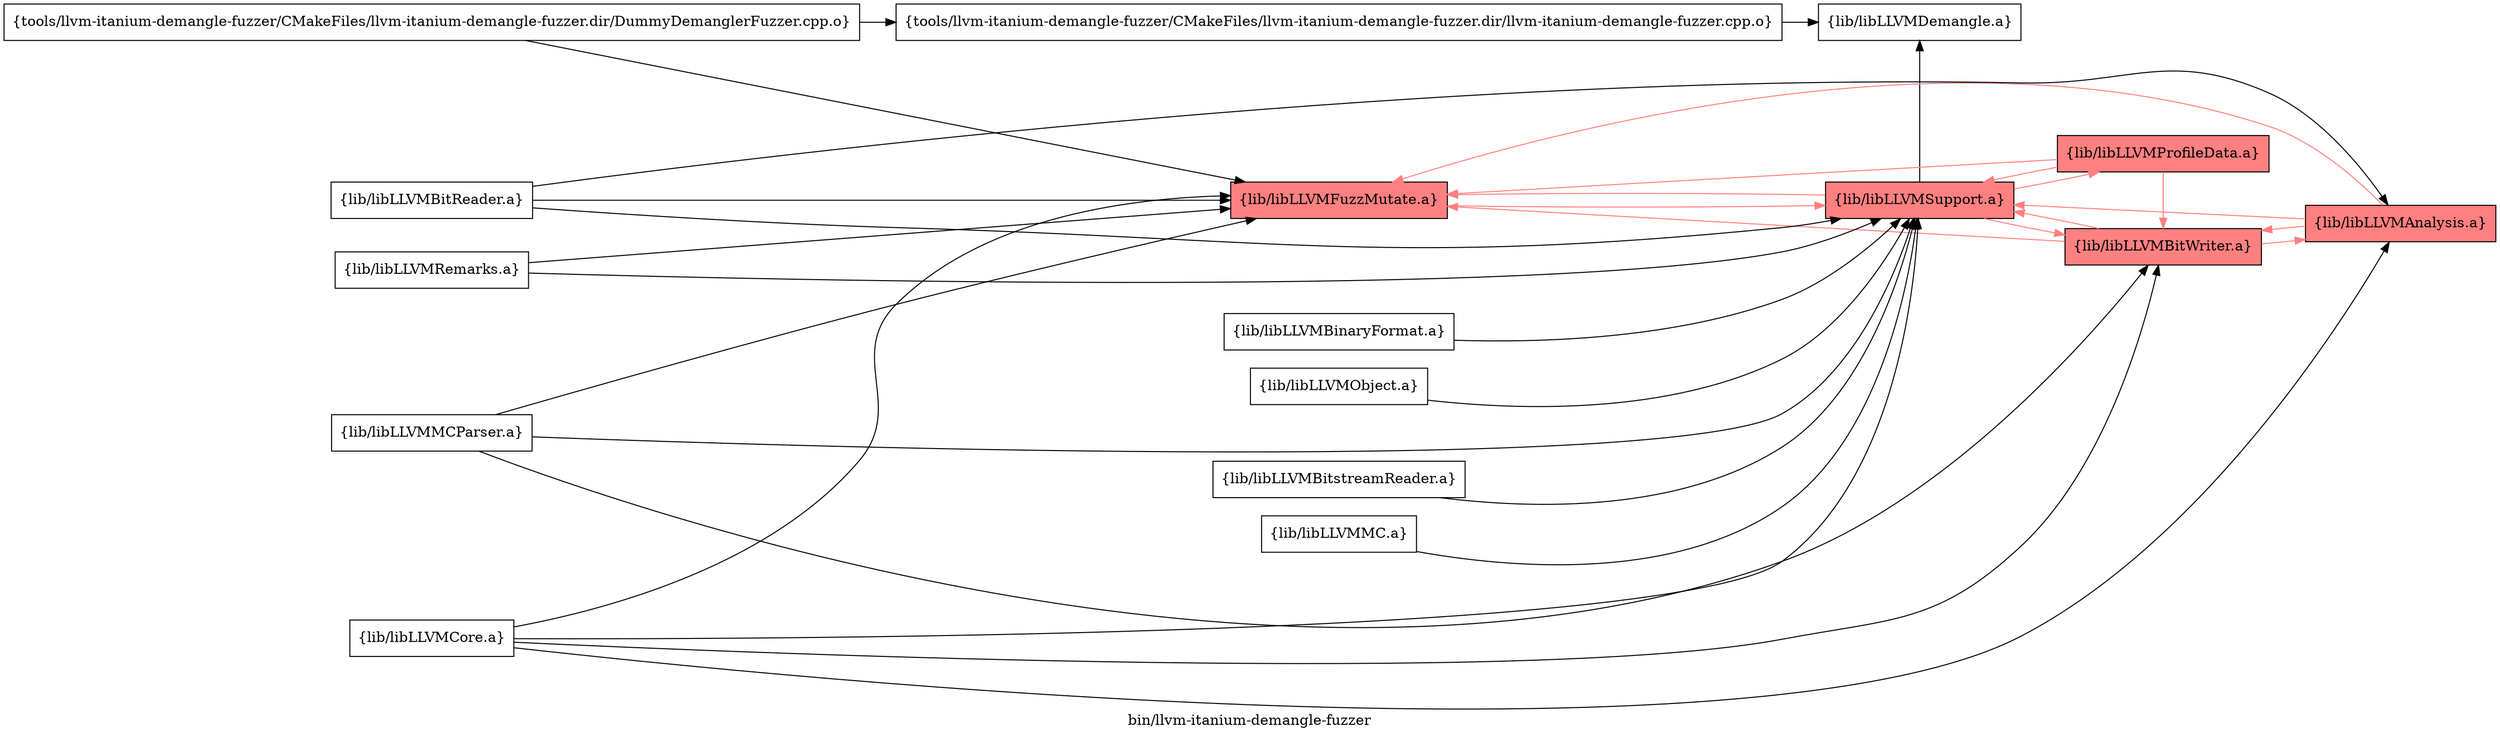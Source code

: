 digraph "bin/llvm-itanium-demangle-fuzzer" {
	label="bin/llvm-itanium-demangle-fuzzer";
	rankdir="LR"
	{ rank=same; Node0x56048f8c8278;  }
	{ rank=same; Node0x56048f8c7d28; Node0x56048f8ccaf8;  }
	{ rank=same; Node0x56048f8ccff8; Node0x56048f8c6478;  }
	{ rank=same; Node0x56048f8c5f78; Node0x56048f8c75f8;  }

	Node0x56048f8c8278 [shape=record,shape=box,group=0,label="{tools/llvm-itanium-demangle-fuzzer/CMakeFiles/llvm-itanium-demangle-fuzzer.dir/DummyDemanglerFuzzer.cpp.o}"];
	Node0x56048f8c8278 -> Node0x56048f8c7d28;
	Node0x56048f8c8278 -> Node0x56048f8ccaf8;
	Node0x56048f8c7d28 [shape=record,shape=box,group=0,label="{tools/llvm-itanium-demangle-fuzzer/CMakeFiles/llvm-itanium-demangle-fuzzer.dir/llvm-itanium-demangle-fuzzer.cpp.o}"];
	Node0x56048f8c7d28 -> Node0x56048f8ccff8;
	Node0x56048f8ccaf8 [shape=record,shape=box,style=filled,fillcolor="1.000000 0.5 1",group=1,label="{lib/libLLVMFuzzMutate.a}"];
	Node0x56048f8ccaf8 -> Node0x56048f8c6478[color="1.000000 0.5 1"];
	Node0x56048f8ccff8 [shape=record,shape=box,group=0,label="{lib/libLLVMDemangle.a}"];
	Node0x56048f8c6478 [shape=record,shape=box,style=filled,fillcolor="1.000000 0.5 1",group=1,label="{lib/libLLVMSupport.a}"];
	Node0x56048f8c6478 -> Node0x56048f8ccaf8[color="1.000000 0.5 1"];
	Node0x56048f8c6478 -> Node0x56048f8c5f78[color="1.000000 0.5 1"];
	Node0x56048f8c6478 -> Node0x56048f8ccff8;
	Node0x56048f8c6478 -> Node0x56048f8c75f8[color="1.000000 0.5 1"];
	Node0x56048f8c5f78 [shape=record,shape=box,style=filled,fillcolor="1.000000 0.5 1",group=1,label="{lib/libLLVMBitWriter.a}"];
	Node0x56048f8c5f78 -> Node0x56048f8ccaf8[color="1.000000 0.5 1"];
	Node0x56048f8c5f78 -> Node0x56048f8c6478[color="1.000000 0.5 1"];
	Node0x56048f8c5f78 -> Node0x56048f8c5578[color="1.000000 0.5 1"];
	Node0x56048f8c5578 [shape=record,shape=box,style=filled,fillcolor="1.000000 0.5 1",group=1,label="{lib/libLLVMAnalysis.a}"];
	Node0x56048f8c5578 -> Node0x56048f8c6478[color="1.000000 0.5 1"];
	Node0x56048f8c5578 -> Node0x56048f8ccaf8[color="1.000000 0.5 1"];
	Node0x56048f8c5578 -> Node0x56048f8c5f78[color="1.000000 0.5 1"];
	Node0x56048f8c89f8 [shape=record,shape=box,group=0,label="{lib/libLLVMObject.a}"];
	Node0x56048f8c89f8 -> Node0x56048f8c6478;
	Node0x56048f8c84f8 [shape=record,shape=box,group=0,label="{lib/libLLVMBitReader.a}"];
	Node0x56048f8c84f8 -> Node0x56048f8ccaf8;
	Node0x56048f8c84f8 -> Node0x56048f8c6478;
	Node0x56048f8c84f8 -> Node0x56048f8c5578;
	Node0x56048f8c93f8 [shape=record,shape=box,group=0,label="{lib/libLLVMMCParser.a}"];
	Node0x56048f8c93f8 -> Node0x56048f8ccaf8;
	Node0x56048f8c93f8 -> Node0x56048f8c6478;
	Node0x56048f8c93f8 -> Node0x56048f8c5f78;
	Node0x56048f8c75f8 [shape=record,shape=box,style=filled,fillcolor="1.000000 0.5 1",group=1,label="{lib/libLLVMProfileData.a}"];
	Node0x56048f8c75f8 -> Node0x56048f8ccaf8[color="1.000000 0.5 1"];
	Node0x56048f8c75f8 -> Node0x56048f8c6478[color="1.000000 0.5 1"];
	Node0x56048f8c75f8 -> Node0x56048f8c5f78[color="1.000000 0.5 1"];
	Node0x56048f8c8138 [shape=record,shape=box,group=0,label="{lib/libLLVMCore.a}"];
	Node0x56048f8c8138 -> Node0x56048f8c6478;
	Node0x56048f8c8138 -> Node0x56048f8ccaf8;
	Node0x56048f8c8138 -> Node0x56048f8c5578;
	Node0x56048f8c8138 -> Node0x56048f8c5f78;
	Node0x56048f8c7288 [shape=record,shape=box,group=0,label="{lib/libLLVMRemarks.a}"];
	Node0x56048f8c7288 -> Node0x56048f8c6478;
	Node0x56048f8c7288 -> Node0x56048f8ccaf8;
	Node0x56048f8c7738 [shape=record,shape=box,group=0,label="{lib/libLLVMBitstreamReader.a}"];
	Node0x56048f8c7738 -> Node0x56048f8c6478;
	Node0x56048f8cbce8 [shape=record,shape=box,group=0,label="{lib/libLLVMMC.a}"];
	Node0x56048f8cbce8 -> Node0x56048f8c6478;
	Node0x56048f8cb838 [shape=record,shape=box,group=0,label="{lib/libLLVMBinaryFormat.a}"];
	Node0x56048f8cb838 -> Node0x56048f8c6478;
}
